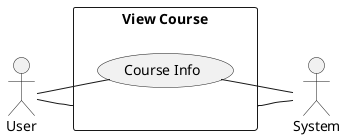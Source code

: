 @startuml view course
left to right direction
actor User as user
actor System as system
rectangle "View Course" {
  user -- (View Course)
  (View Course) -- system
  user -- (Course Info)
  (Course Info) -- system
 }
@enduml
